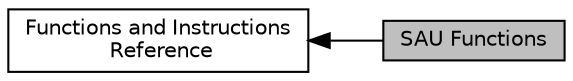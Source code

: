 digraph "SAU Functions"
{
  edge [fontname="Helvetica",fontsize="10",labelfontname="Helvetica",labelfontsize="10"];
  node [fontname="Helvetica",fontsize="10",shape=record];
  rankdir=LR;
  Node0 [label="SAU Functions",height=0.2,width=0.4,color="black", fillcolor="grey75", style="filled", fontcolor="black"];
  Node1 [label="Functions and Instructions\l Reference",height=0.2,width=0.4,color="black", fillcolor="white", style="filled",URL="$group___c_m_s_i_s___core___function_interface.html"];
  Node1->Node0 [shape=plaintext, dir="back", style="solid"];
}
